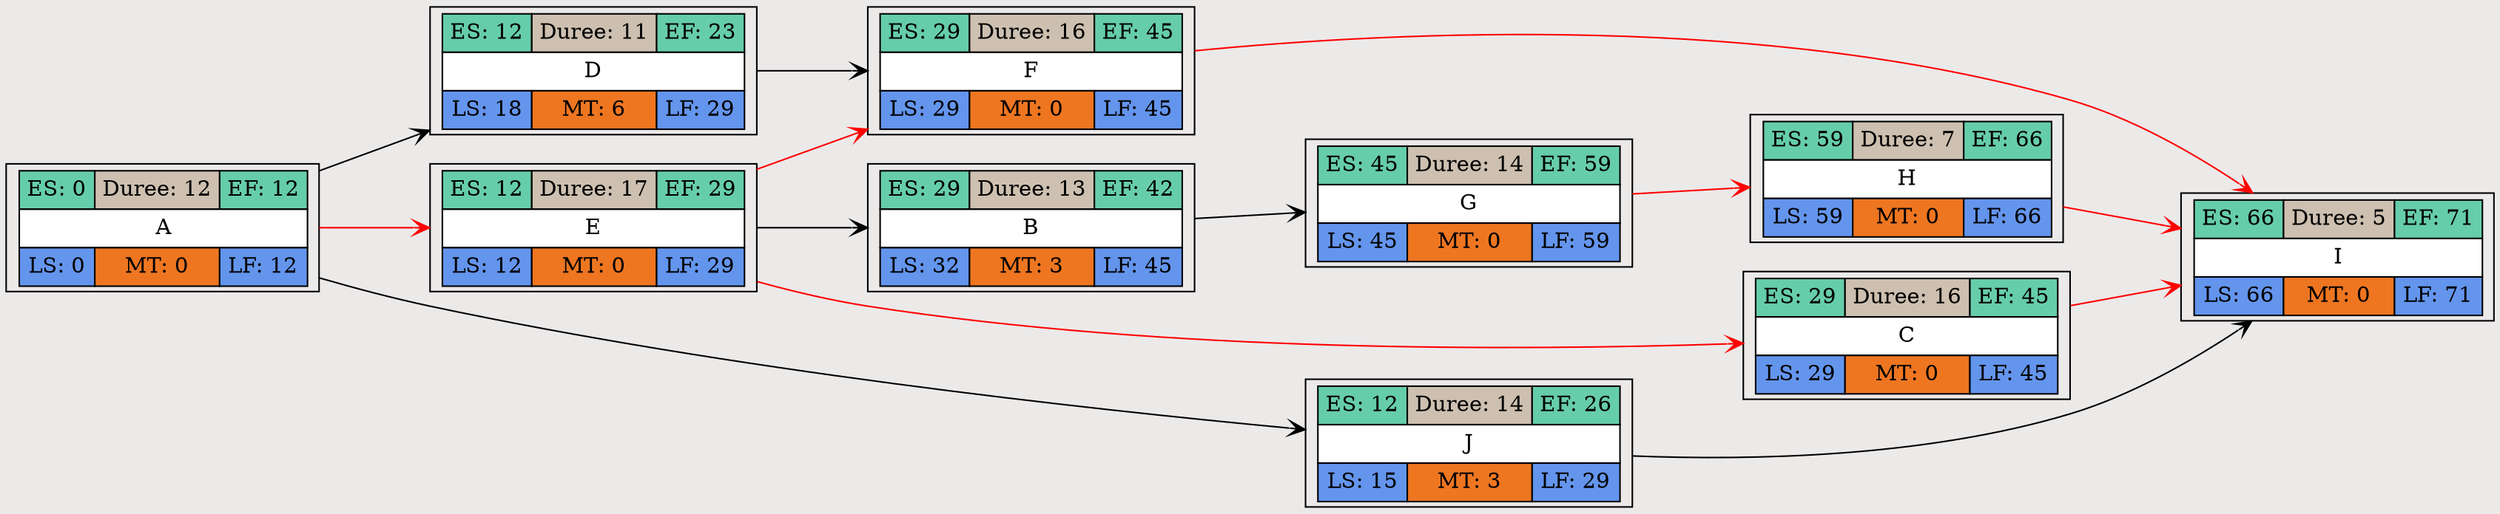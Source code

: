digraph PERT {
  rankdir=LR;
  ranksep=1;
  node [shape=record];
  edge [arrowhead=vee];
  bgcolor="#ECE9E9";
  64 [label=<<TABLE BORDER='0' CELLBORDER='1' CELLSPACING='0' CELLPADDING='4'>
        <TR><TD BGCOLOR= 'aquamarine3'>ES: 0</TD><TD BGCOLOR= 'antiquewhite3'>Duree: 12</TD><TD BGCOLOR= 'aquamarine3'>EF: 12</TD></TR>
        <TR><TD BGCOLOR= 'white' COLSPAN='3'>A</TD></TR>
        <TR><TD BGCOLOR= 'cornflowerblue'>LS: 0</TD><TD BGCOLOR= 'chocolate2'>MT: 0</TD><TD BGCOLOR= 'cornflowerblue'>LF: 12</TD></TR>
        
        </TABLE>>]
  65 [label=<<TABLE BORDER='0' CELLBORDER='1' CELLSPACING='0' CELLPADDING='4'>
        <TR><TD BGCOLOR= 'aquamarine3'>ES: 29</TD><TD BGCOLOR= 'antiquewhite3'>Duree: 13</TD><TD BGCOLOR= 'aquamarine3'>EF: 42</TD></TR>
        <TR><TD BGCOLOR= 'white' COLSPAN='3'>B</TD></TR>
        <TR><TD BGCOLOR= 'cornflowerblue'>LS: 32</TD><TD BGCOLOR= 'chocolate2'>MT: 3</TD><TD BGCOLOR= 'cornflowerblue'>LF: 45</TD></TR>
        
        </TABLE>>]
  66 [label=<<TABLE BORDER='0' CELLBORDER='1' CELLSPACING='0' CELLPADDING='4'>
        <TR><TD BGCOLOR= 'aquamarine3'>ES: 29</TD><TD BGCOLOR= 'antiquewhite3'>Duree: 16</TD><TD BGCOLOR= 'aquamarine3'>EF: 45</TD></TR>
        <TR><TD BGCOLOR= 'white' COLSPAN='3'>C</TD></TR>
        <TR><TD BGCOLOR= 'cornflowerblue'>LS: 29</TD><TD BGCOLOR= 'chocolate2'>MT: 0</TD><TD BGCOLOR= 'cornflowerblue'>LF: 45</TD></TR>
        
        </TABLE>>]
  67 [label=<<TABLE BORDER='0' CELLBORDER='1' CELLSPACING='0' CELLPADDING='4'>
        <TR><TD BGCOLOR= 'aquamarine3'>ES: 12</TD><TD BGCOLOR= 'antiquewhite3'>Duree: 11</TD><TD BGCOLOR= 'aquamarine3'>EF: 23</TD></TR>
        <TR><TD BGCOLOR= 'white' COLSPAN='3'>D</TD></TR>
        <TR><TD BGCOLOR= 'cornflowerblue'>LS: 18</TD><TD BGCOLOR= 'chocolate2'>MT: 6</TD><TD BGCOLOR= 'cornflowerblue'>LF: 29</TD></TR>
        
        </TABLE>>]
  68 [label=<<TABLE BORDER='0' CELLBORDER='1' CELLSPACING='0' CELLPADDING='4'>
        <TR><TD BGCOLOR= 'aquamarine3'>ES: 12</TD><TD BGCOLOR= 'antiquewhite3'>Duree: 17</TD><TD BGCOLOR= 'aquamarine3'>EF: 29</TD></TR>
        <TR><TD BGCOLOR= 'white' COLSPAN='3'>E</TD></TR>
        <TR><TD BGCOLOR= 'cornflowerblue'>LS: 12</TD><TD BGCOLOR= 'chocolate2'>MT: 0</TD><TD BGCOLOR= 'cornflowerblue'>LF: 29</TD></TR>
        
        </TABLE>>]
  69 [label=<<TABLE BORDER='0' CELLBORDER='1' CELLSPACING='0' CELLPADDING='4'>
        <TR><TD BGCOLOR= 'aquamarine3'>ES: 29</TD><TD BGCOLOR= 'antiquewhite3'>Duree: 16</TD><TD BGCOLOR= 'aquamarine3'>EF: 45</TD></TR>
        <TR><TD BGCOLOR= 'white' COLSPAN='3'>F</TD></TR>
        <TR><TD BGCOLOR= 'cornflowerblue'>LS: 29</TD><TD BGCOLOR= 'chocolate2'>MT: 0</TD><TD BGCOLOR= 'cornflowerblue'>LF: 45</TD></TR>
        
        </TABLE>>]
  70 [label=<<TABLE BORDER='0' CELLBORDER='1' CELLSPACING='0' CELLPADDING='4'>
        <TR><TD BGCOLOR= 'aquamarine3'>ES: 45</TD><TD BGCOLOR= 'antiquewhite3'>Duree: 14</TD><TD BGCOLOR= 'aquamarine3'>EF: 59</TD></TR>
        <TR><TD BGCOLOR= 'white' COLSPAN='3'>G</TD></TR>
        <TR><TD BGCOLOR= 'cornflowerblue'>LS: 45</TD><TD BGCOLOR= 'chocolate2'>MT: 0</TD><TD BGCOLOR= 'cornflowerblue'>LF: 59</TD></TR>
        
        </TABLE>>]
  71 [label=<<TABLE BORDER='0' CELLBORDER='1' CELLSPACING='0' CELLPADDING='4'>
        <TR><TD BGCOLOR= 'aquamarine3'>ES: 59</TD><TD BGCOLOR= 'antiquewhite3'>Duree: 7</TD><TD BGCOLOR= 'aquamarine3'>EF: 66</TD></TR>
        <TR><TD BGCOLOR= 'white' COLSPAN='3'>H</TD></TR>
        <TR><TD BGCOLOR= 'cornflowerblue'>LS: 59</TD><TD BGCOLOR= 'chocolate2'>MT: 0</TD><TD BGCOLOR= 'cornflowerblue'>LF: 66</TD></TR>
        
        </TABLE>>]
  72 [label=<<TABLE BORDER='0' CELLBORDER='1' CELLSPACING='0' CELLPADDING='4'>
        <TR><TD BGCOLOR= 'aquamarine3'>ES: 66</TD><TD BGCOLOR= 'antiquewhite3'>Duree: 5</TD><TD BGCOLOR= 'aquamarine3'>EF: 71</TD></TR>
        <TR><TD BGCOLOR= 'white' COLSPAN='3'>I</TD></TR>
        <TR><TD BGCOLOR= 'cornflowerblue'>LS: 66</TD><TD BGCOLOR= 'chocolate2'>MT: 0</TD><TD BGCOLOR= 'cornflowerblue'>LF: 71</TD></TR>
        
        </TABLE>>]
  73 [label=<<TABLE BORDER='0' CELLBORDER='1' CELLSPACING='0' CELLPADDING='4'>
        <TR><TD BGCOLOR= 'aquamarine3'>ES: 12</TD><TD BGCOLOR= 'antiquewhite3'>Duree: 14</TD><TD BGCOLOR= 'aquamarine3'>EF: 26</TD></TR>
        <TR><TD BGCOLOR= 'white' COLSPAN='3'>J</TD></TR>
        <TR><TD BGCOLOR= 'cornflowerblue'>LS: 15</TD><TD BGCOLOR= 'chocolate2'>MT: 3</TD><TD BGCOLOR= 'cornflowerblue'>LF: 29</TD></TR>
        
        </TABLE>>]
  68 -> 65
  68 -> 66 [color=red]
  64 -> 67
  64 -> 68 [color=red]
  67 -> 69
  68 -> 69 [color=red]
  65 -> 70
  70 -> 71 [color=red]
  73 -> 72
  66 -> 72 [color=red]
  71 -> 72 [color=red]
  69 -> 72 [color=red]
  64 -> 73
}
